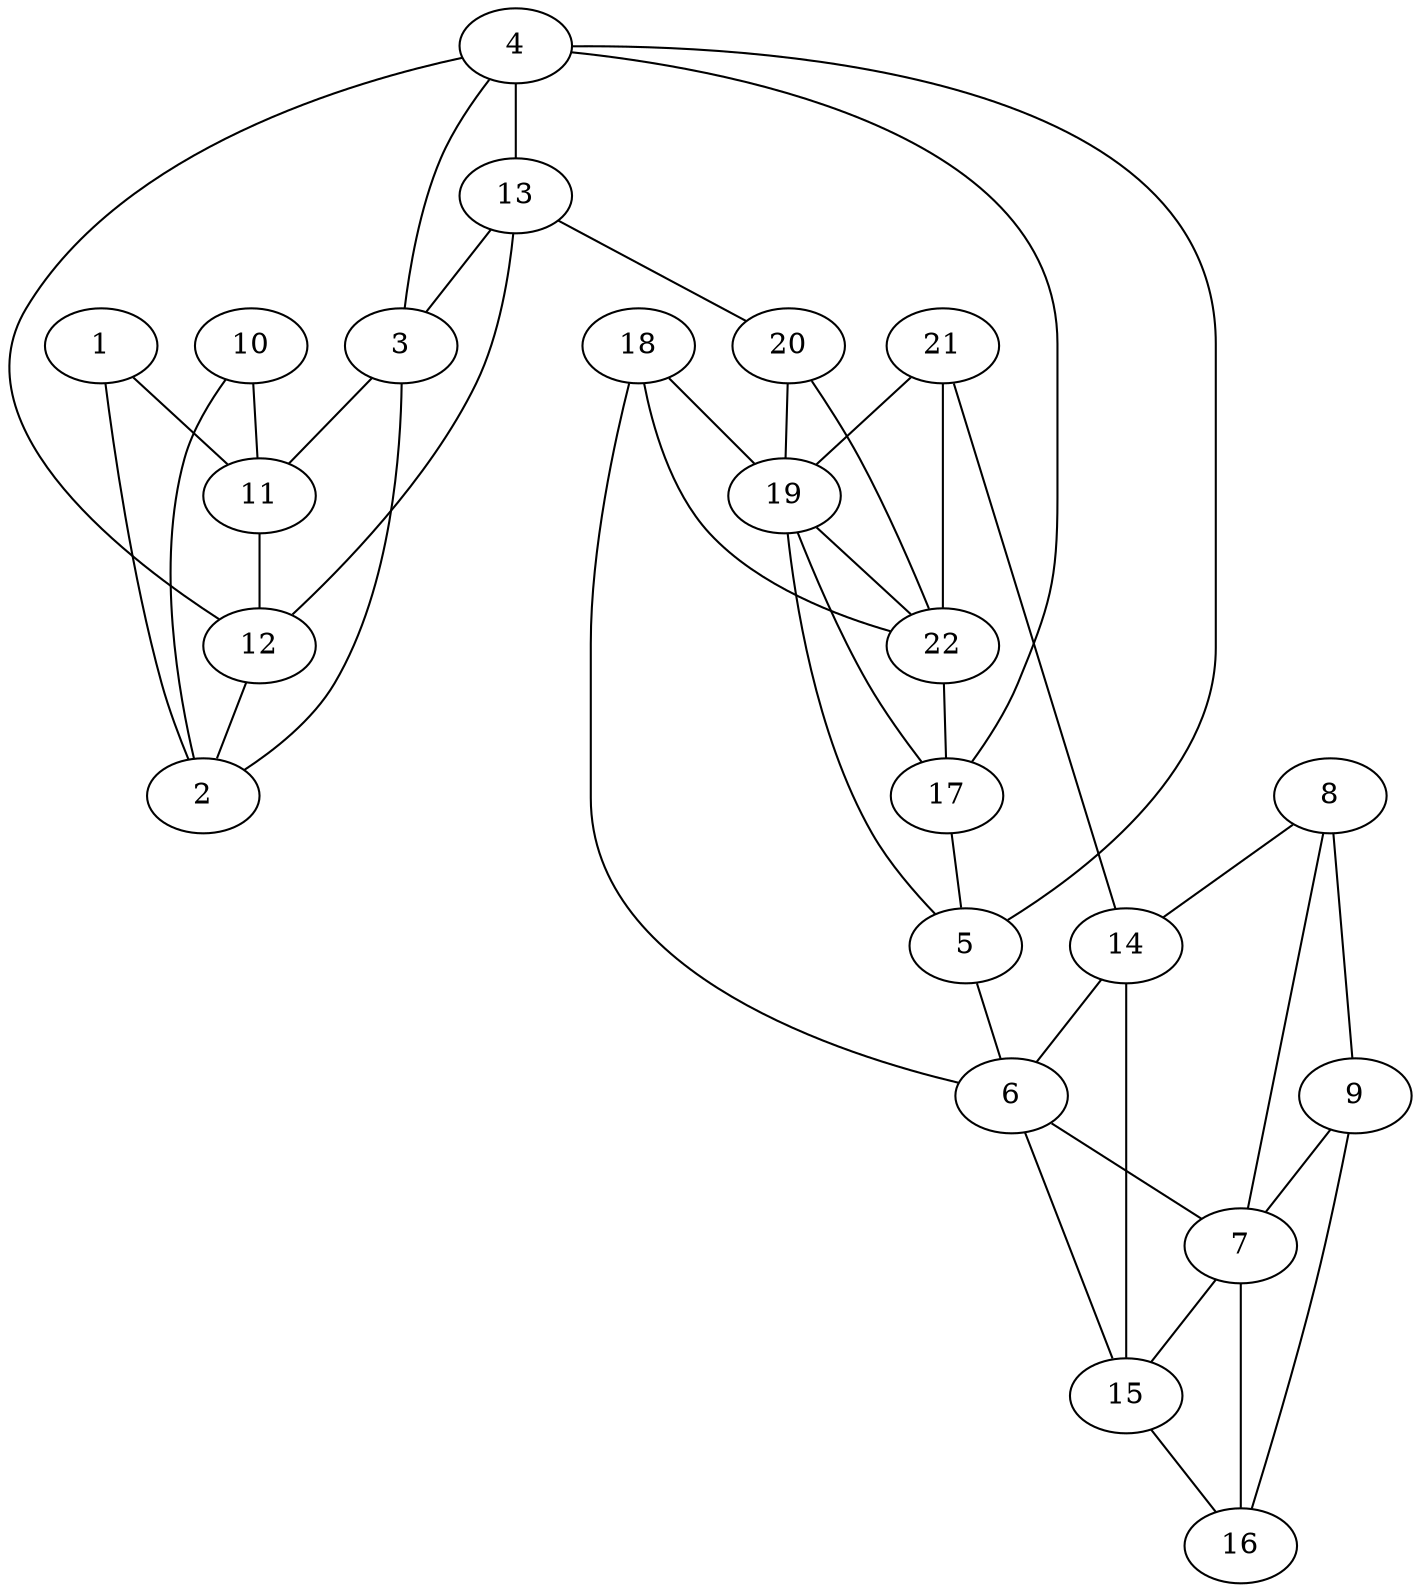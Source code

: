graph pdb1a6j {
	1	 [aaLength=3,
		sequence=LSS,
		type=0];
	2	 [aaLength=3,
		sequence=REC,
		type=0];
	1 -- 2	 [distance0="9.599472",
		frequency=1,
		type0=2];
	11	 [aaLength=3,
		sequence=REC,
		type=0];
	1 -- 11	 [distance0="6.822244",
		frequency=1,
		type0=1];
	3	 [aaLength=16,
		sequence=KKRALEIISELAAKQL,
		type=0];
	3 -- 2	 [distance0="15.8914",
		frequency=1,
		type0=2];
	3 -- 11	 [distance0="21.3192",
		frequency=1,
		type0=3];
	4	 [aaLength=12,
		sequence=PQVVFEAILTRE,
		type=0];
	4 -- 3	 [distance0="22.33419",
		frequency=1,
		type0=1];
	12	 [aaLength=16,
		sequence=KKRALEIISELAAKQL,
		type=0];
	4 -- 12	 [distance0="29.09115",
		frequency=1,
		type0=3];
	13	 [aaLength=14,
		sequence=PQVVFEAILTREKM,
		type=0];
	4 -- 13	 [distance0="25.09985",
		frequency=1,
		type0=2];
	17	 [aaLength=4,
		sequence=HGKL,
		type=1];
	4 -- 17	 [distance0="14.0",
		frequency=1,
		type0=4];
	5	 [aaLength=3,
		sequence=EDT,
		type=0];
	5 -- 4	 [distance0="34.9924",
		frequency=1,
		type0=1];
	6	 [aaLength=3,
		sequence=ADQ,
		type=0];
	5 -- 6	 [distance0="36.01299",
		frequency=1,
		type0=2];
	19	 [aaLength=6,
		sequence=VGVFVQ,
		type=1];
	5 -- 19	 [distance0="3.0",
		frequency=1,
		type0=4];
	7	 [aaLength=14,
		sequence=THLHTLSLVAKRLA,
		type=0];
	6 -- 7	 [distance0="15.59216",
		distance1="2.0",
		frequency=2,
		type0=1,
		type1=4];
	15	 [aaLength=9,
		sequence=KTICRRLRA,
		type=0];
	6 -- 15	 [distance0="20.68537",
		frequency=1,
		type0=2];
	7 -- 15	 [distance0="21.91802",
		frequency=1,
		type0=3];
	8	 [aaLength=9,
		sequence=KTICRRLRA,
		type=0];
	8 -- 7	 [distance0="24.77013",
		frequency=1,
		type0=2];
	14	 [aaLength=18,
		sequence=ADQTKTHLHTLSLVAKRL,
		type=0];
	8 -- 14	 [distance0="26.89344",
		frequency=1,
		type0=3];
	9	 [aaLength=9,
		sequence=DEELYQIIT,
		type=0];
	8 -- 9	 [distance0="15.47507",
		distance1="3.0",
		frequency=2,
		type0=1,
		type1=4];
	16	 [aaLength=8,
		sequence=DEELYQII,
		type=0];
	9 -- 16	 [distance0="20.53977",
		frequency=1,
		type0=2];
	9 -- 7	 [distance0="29.53087",
		frequency=1,
		type0=3];
	10	 [aaLength=9,
		sequence=DTTLQLSSV,
		type=0];
	10 -- 2	 [distance0="14.60261",
		frequency=1,
		type0=1];
	10 -- 11	 [distance0="19.1955",
		distance1="2.0",
		frequency=2,
		type0=3,
		type1=4];
	11 -- 12	 [distance0="13.62579",
		distance1="9.0",
		frequency=2,
		type0=3,
		type1=4];
	12 -- 2	 [distance0="12.40556",
		frequency=1,
		type0=1];
	13 -- 3	 [distance0="23.22863",
		frequency=1,
		type0=2];
	13 -- 12	 [distance0="22.20734",
		frequency=1,
		type0=1];
	20	 [aaLength=4,
		sequence=HGKL,
		type=1];
	13 -- 20	 [distance0="12.0",
		frequency=1,
		type0=4];
	14 -- 6	 [distance0="24.88349",
		frequency=1,
		type0=2];
	14 -- 15	 [distance0="2.0",
		frequency=1,
		type0=4];
	15 -- 16	 [distance0="15.34586",
		distance1="3.0",
		frequency=2,
		type0=1,
		type1=4];
	16 -- 7	 [distance0="28.46485",
		frequency=1,
		type0=3];
	17 -- 5	 [distance0="1.0",
		frequency=1,
		type0=4];
	17 -- 19	 [distance0="11.0",
		frequency=1,
		type0=2];
	18	 [aaLength=8,
		sequence=LLFALLVP,
		type=1];
	18 -- 6	 [distance0="0.0",
		frequency=1,
		type0=5];
	18 -- 19	 [distance0="22.0",
		frequency=1,
		type0=2];
	22	 [aaLength=6,
		sequence=VGVFVQ,
		type=1];
	18 -- 22	 [distance0="22.0",
		frequency=1,
		type0=3];
	19 -- 22	 [distance0="0.0",
		frequency=1,
		type0=1];
	20 -- 19	 [distance0="11.0",
		frequency=1,
		type0=2];
	20 -- 22	 [distance0="11.0",
		distance1="7.0",
		frequency=2,
		type0=3,
		type1=4];
	21	 [aaLength=8,
		sequence=LLFALLVP,
		type=1];
	21 -- 14	 [distance0="0.0",
		frequency=1,
		type0=5];
	21 -- 19	 [distance0="22.0",
		frequency=1,
		type0=2];
	21 -- 22	 [distance0="22.0",
		frequency=1,
		type0=3];
	22 -- 17	 [distance0="11.0",
		frequency=1,
		type0=2];
}
